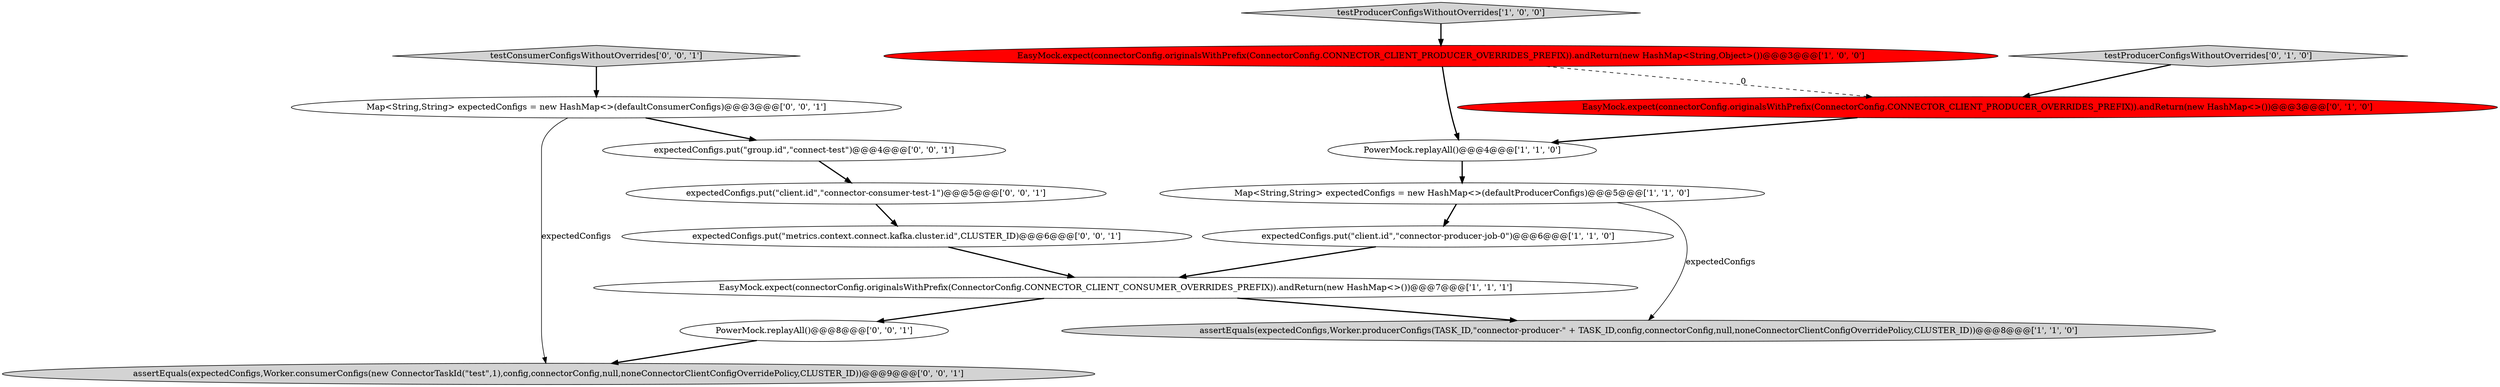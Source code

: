 digraph {
2 [style = filled, label = "assertEquals(expectedConfigs,Worker.producerConfigs(TASK_ID,\"connector-producer-\" + TASK_ID,config,connectorConfig,null,noneConnectorClientConfigOverridePolicy,CLUSTER_ID))@@@8@@@['1', '1', '0']", fillcolor = lightgray, shape = ellipse image = "AAA0AAABBB1BBB"];
3 [style = filled, label = "testProducerConfigsWithoutOverrides['1', '0', '0']", fillcolor = lightgray, shape = diamond image = "AAA0AAABBB1BBB"];
14 [style = filled, label = "testConsumerConfigsWithoutOverrides['0', '0', '1']", fillcolor = lightgray, shape = diamond image = "AAA0AAABBB3BBB"];
11 [style = filled, label = "expectedConfigs.put(\"group.id\",\"connect-test\")@@@4@@@['0', '0', '1']", fillcolor = white, shape = ellipse image = "AAA0AAABBB3BBB"];
4 [style = filled, label = "expectedConfigs.put(\"client.id\",\"connector-producer-job-0\")@@@6@@@['1', '1', '0']", fillcolor = white, shape = ellipse image = "AAA0AAABBB1BBB"];
5 [style = filled, label = "EasyMock.expect(connectorConfig.originalsWithPrefix(ConnectorConfig.CONNECTOR_CLIENT_PRODUCER_OVERRIDES_PREFIX)).andReturn(new HashMap<String,Object>())@@@3@@@['1', '0', '0']", fillcolor = red, shape = ellipse image = "AAA1AAABBB1BBB"];
9 [style = filled, label = "expectedConfigs.put(\"metrics.context.connect.kafka.cluster.id\",CLUSTER_ID)@@@6@@@['0', '0', '1']", fillcolor = white, shape = ellipse image = "AAA0AAABBB3BBB"];
0 [style = filled, label = "EasyMock.expect(connectorConfig.originalsWithPrefix(ConnectorConfig.CONNECTOR_CLIENT_CONSUMER_OVERRIDES_PREFIX)).andReturn(new HashMap<>())@@@7@@@['1', '1', '1']", fillcolor = white, shape = ellipse image = "AAA0AAABBB1BBB"];
1 [style = filled, label = "Map<String,String> expectedConfigs = new HashMap<>(defaultProducerConfigs)@@@5@@@['1', '1', '0']", fillcolor = white, shape = ellipse image = "AAA0AAABBB1BBB"];
13 [style = filled, label = "expectedConfigs.put(\"client.id\",\"connector-consumer-test-1\")@@@5@@@['0', '0', '1']", fillcolor = white, shape = ellipse image = "AAA0AAABBB3BBB"];
15 [style = filled, label = "Map<String,String> expectedConfigs = new HashMap<>(defaultConsumerConfigs)@@@3@@@['0', '0', '1']", fillcolor = white, shape = ellipse image = "AAA0AAABBB3BBB"];
7 [style = filled, label = "testProducerConfigsWithoutOverrides['0', '1', '0']", fillcolor = lightgray, shape = diamond image = "AAA0AAABBB2BBB"];
8 [style = filled, label = "EasyMock.expect(connectorConfig.originalsWithPrefix(ConnectorConfig.CONNECTOR_CLIENT_PRODUCER_OVERRIDES_PREFIX)).andReturn(new HashMap<>())@@@3@@@['0', '1', '0']", fillcolor = red, shape = ellipse image = "AAA1AAABBB2BBB"];
6 [style = filled, label = "PowerMock.replayAll()@@@4@@@['1', '1', '0']", fillcolor = white, shape = ellipse image = "AAA0AAABBB1BBB"];
12 [style = filled, label = "PowerMock.replayAll()@@@8@@@['0', '0', '1']", fillcolor = white, shape = ellipse image = "AAA0AAABBB3BBB"];
10 [style = filled, label = "assertEquals(expectedConfigs,Worker.consumerConfigs(new ConnectorTaskId(\"test\",1),config,connectorConfig,null,noneConnectorClientConfigOverridePolicy,CLUSTER_ID))@@@9@@@['0', '0', '1']", fillcolor = lightgray, shape = ellipse image = "AAA0AAABBB3BBB"];
5->8 [style = dashed, label="0"];
6->1 [style = bold, label=""];
15->10 [style = solid, label="expectedConfigs"];
1->4 [style = bold, label=""];
3->5 [style = bold, label=""];
8->6 [style = bold, label=""];
13->9 [style = bold, label=""];
12->10 [style = bold, label=""];
14->15 [style = bold, label=""];
1->2 [style = solid, label="expectedConfigs"];
5->6 [style = bold, label=""];
15->11 [style = bold, label=""];
9->0 [style = bold, label=""];
7->8 [style = bold, label=""];
11->13 [style = bold, label=""];
0->12 [style = bold, label=""];
4->0 [style = bold, label=""];
0->2 [style = bold, label=""];
}
